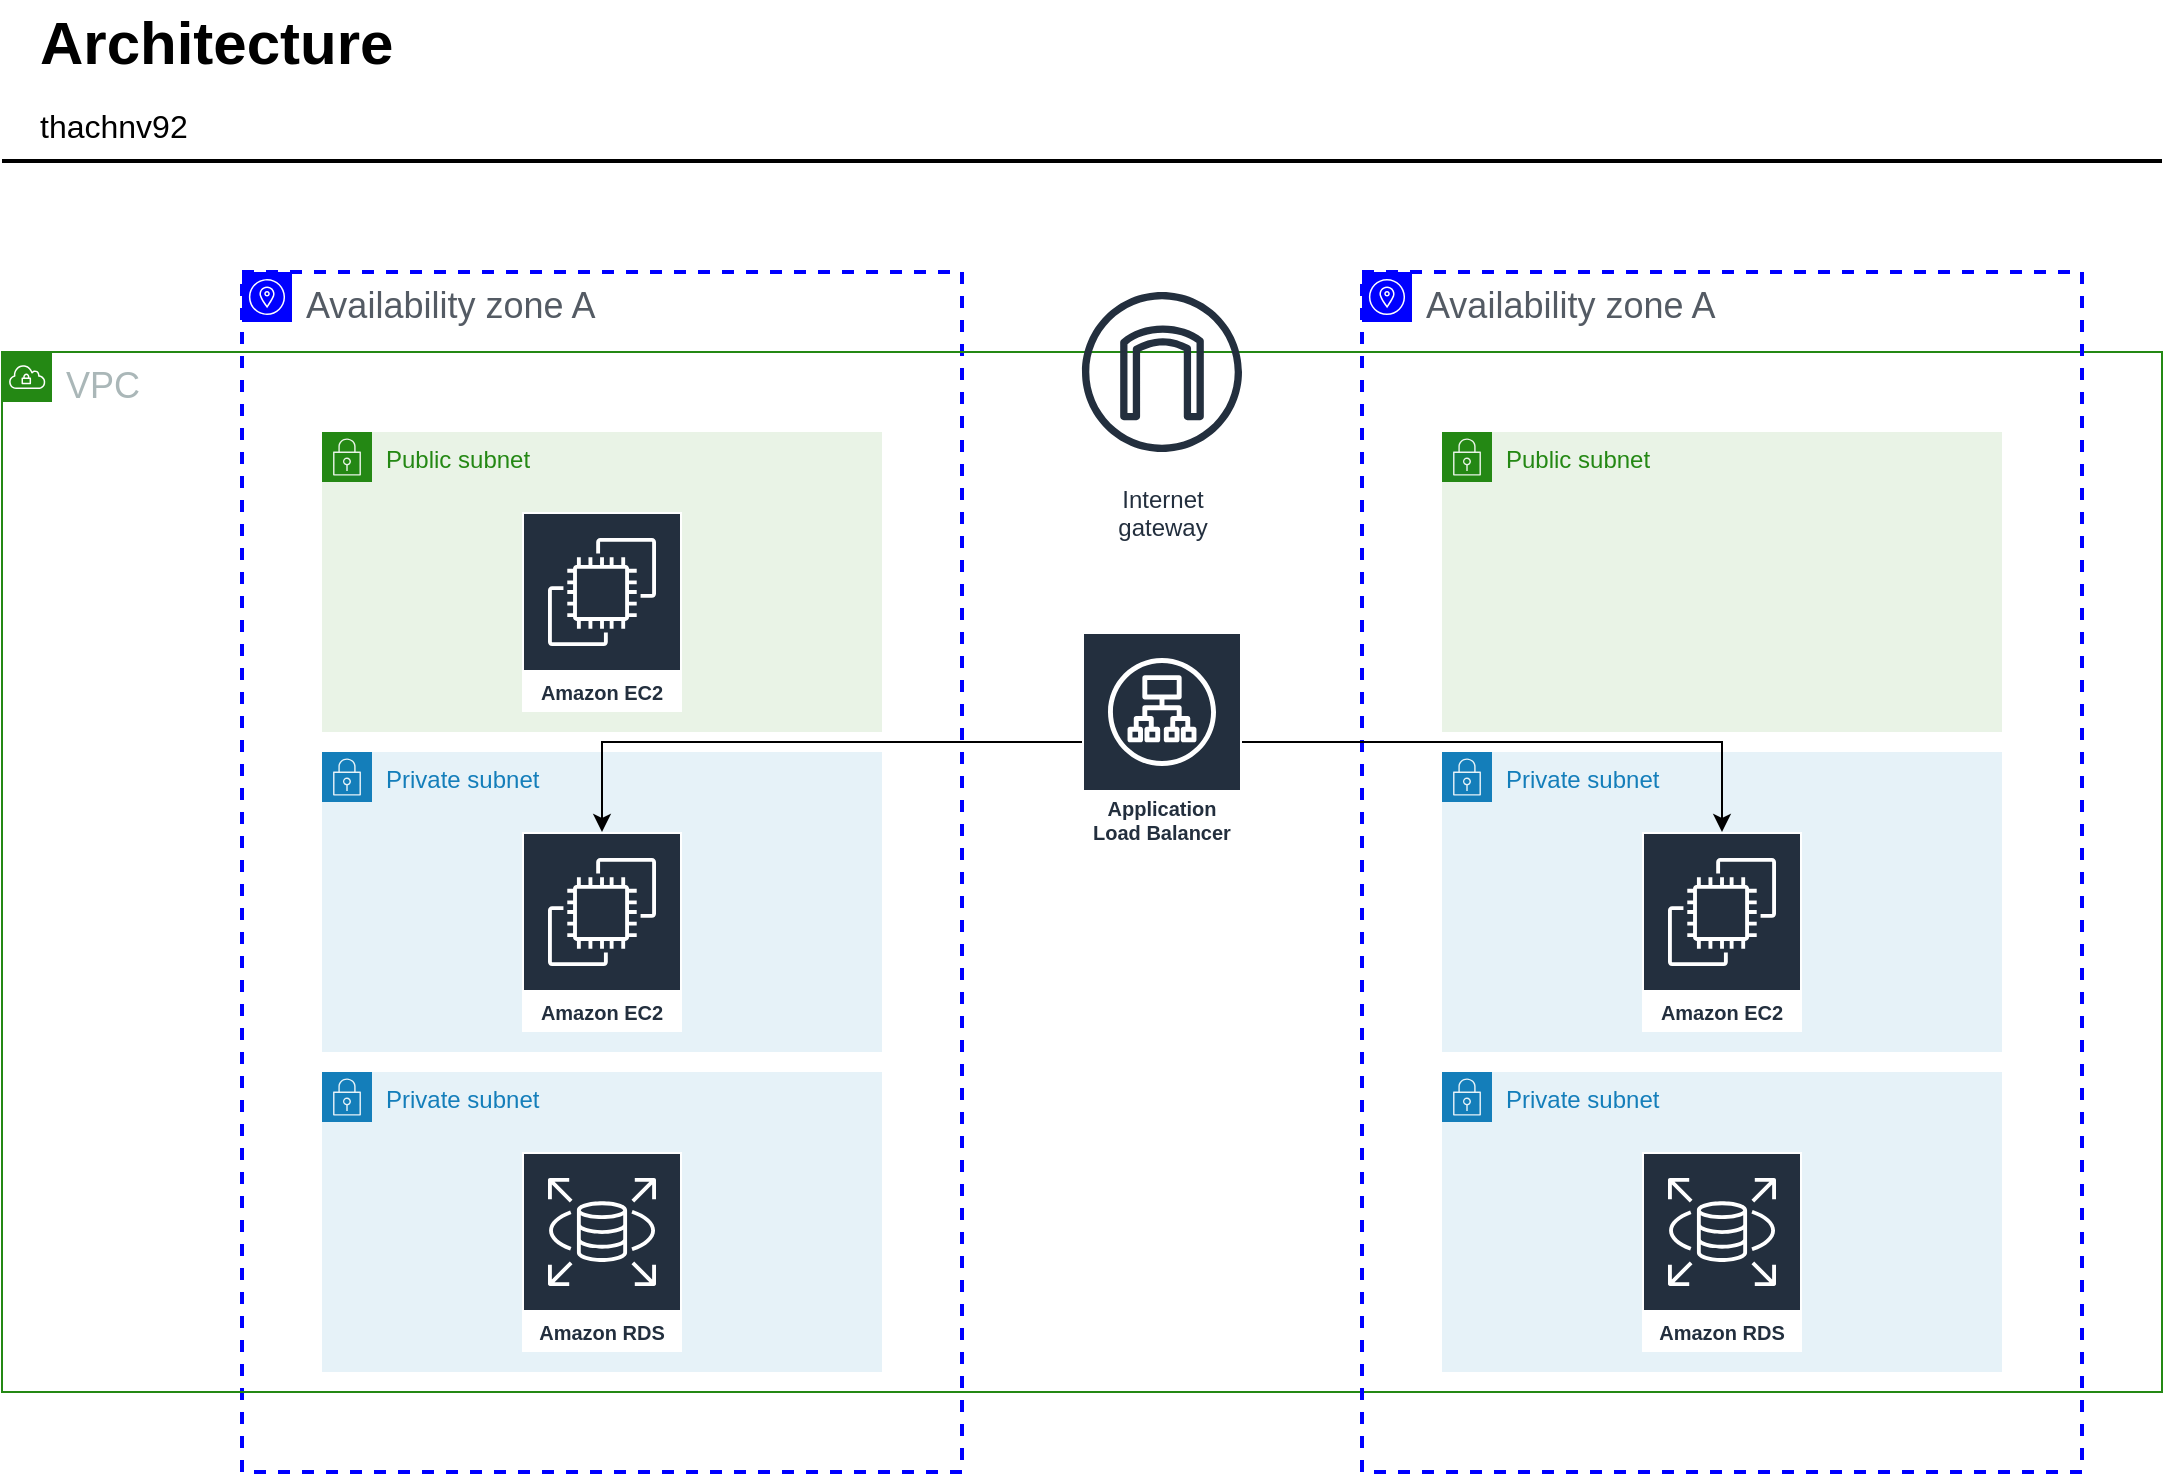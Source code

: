 <mxfile version="17.4.6" type="github">
  <diagram id="Ht1M8jgEwFfnCIfOTk4-" name="Page-1">
    <mxGraphModel dx="1135" dy="671" grid="1" gridSize="10" guides="1" tooltips="1" connect="1" arrows="1" fold="1" page="1" pageScale="1" pageWidth="1169" pageHeight="827" math="0" shadow="0">
      <root>
        <mxCell id="0" />
        <mxCell id="1" parent="0" />
        <mxCell id="-QjtrjUzRDEMRZ5MF8oH-47" value="Architecture" style="text;html=1;resizable=0;points=[];autosize=1;align=left;verticalAlign=top;spacingTop=-4;fontSize=30;fontStyle=1" parent="1" vertex="1">
          <mxGeometry x="56.5" y="64.5" width="190" height="40" as="geometry" />
        </mxCell>
        <mxCell id="-QjtrjUzRDEMRZ5MF8oH-48" value="thachnv92" style="text;html=1;resizable=0;points=[];autosize=1;align=left;verticalAlign=top;spacingTop=-4;fontSize=16;" parent="1" vertex="1">
          <mxGeometry x="56.5" y="114.5" width="90" height="20" as="geometry" />
        </mxCell>
        <mxCell id="SCVMTBWpLvtzJIhz15lM-1" value="" style="line;strokeWidth=2;html=1;fontSize=14;" parent="1" vertex="1">
          <mxGeometry x="40" y="139.5" width="1080" height="10" as="geometry" />
        </mxCell>
        <mxCell id="OtEpz_7MlrnOIfY_bL_q-7" value="&lt;font style=&quot;font-size: 18px&quot;&gt;Availability zone A&lt;/font&gt;" style="sketch=0;outlineConnect=0;gradientColor=none;html=1;whiteSpace=wrap;fontSize=12;fontStyle=0;shape=mxgraph.aws4.group;grIcon=mxgraph.aws4.group_availability_zone;strokeColor=#0000FF;fillColor=none;verticalAlign=top;align=left;spacingLeft=30;fontColor=#545B64;dashed=1;strokeWidth=2;" vertex="1" parent="1">
          <mxGeometry x="160" y="200" width="360" height="600" as="geometry" />
        </mxCell>
        <mxCell id="OtEpz_7MlrnOIfY_bL_q-10" value="&lt;font style=&quot;font-size: 18px&quot;&gt;VPC&lt;/font&gt;" style="points=[[0,0],[0.25,0],[0.5,0],[0.75,0],[1,0],[1,0.25],[1,0.5],[1,0.75],[1,1],[0.75,1],[0.5,1],[0.25,1],[0,1],[0,0.75],[0,0.5],[0,0.25]];outlineConnect=0;gradientColor=none;html=1;whiteSpace=wrap;fontSize=12;fontStyle=0;container=1;pointerEvents=0;collapsible=0;recursiveResize=0;shape=mxgraph.aws4.group;grIcon=mxgraph.aws4.group_vpc;strokeColor=#248814;fillColor=none;verticalAlign=top;align=left;spacingLeft=30;fontColor=#AAB7B8;dashed=0;" vertex="1" parent="1">
          <mxGeometry x="40" y="240" width="1080" height="520" as="geometry" />
        </mxCell>
        <mxCell id="OtEpz_7MlrnOIfY_bL_q-14" value="Public subnet" style="points=[[0,0],[0.25,0],[0.5,0],[0.75,0],[1,0],[1,0.25],[1,0.5],[1,0.75],[1,1],[0.75,1],[0.5,1],[0.25,1],[0,1],[0,0.75],[0,0.5],[0,0.25]];outlineConnect=0;gradientColor=none;html=1;whiteSpace=wrap;fontSize=12;fontStyle=0;container=1;pointerEvents=0;collapsible=0;recursiveResize=0;shape=mxgraph.aws4.group;grIcon=mxgraph.aws4.group_security_group;grStroke=0;strokeColor=#248814;fillColor=#E9F3E6;verticalAlign=top;align=left;spacingLeft=30;fontColor=#248814;dashed=0;strokeWidth=10;shadow=0;sketch=0;backgroundOutline=0;" vertex="1" parent="OtEpz_7MlrnOIfY_bL_q-10">
          <mxGeometry x="160" y="40" width="280" height="150" as="geometry" />
        </mxCell>
        <mxCell id="OtEpz_7MlrnOIfY_bL_q-15" value="Private subnet" style="points=[[0,0],[0.25,0],[0.5,0],[0.75,0],[1,0],[1,0.25],[1,0.5],[1,0.75],[1,1],[0.75,1],[0.5,1],[0.25,1],[0,1],[0,0.75],[0,0.5],[0,0.25]];outlineConnect=0;gradientColor=none;html=1;whiteSpace=wrap;fontSize=12;fontStyle=0;container=1;pointerEvents=0;collapsible=0;recursiveResize=0;shape=mxgraph.aws4.group;grIcon=mxgraph.aws4.group_security_group;grStroke=0;strokeColor=#147EBA;fillColor=#E6F2F8;verticalAlign=top;align=left;spacingLeft=30;fontColor=#147EBA;dashed=0;strokeWidth=10;shadow=0;sketch=0;backgroundOutline=0;" vertex="1" parent="OtEpz_7MlrnOIfY_bL_q-10">
          <mxGeometry x="160" y="200" width="280" height="150" as="geometry" />
        </mxCell>
        <mxCell id="OtEpz_7MlrnOIfY_bL_q-18" value="Private subnet" style="points=[[0,0],[0.25,0],[0.5,0],[0.75,0],[1,0],[1,0.25],[1,0.5],[1,0.75],[1,1],[0.75,1],[0.5,1],[0.25,1],[0,1],[0,0.75],[0,0.5],[0,0.25]];outlineConnect=0;gradientColor=none;html=1;whiteSpace=wrap;fontSize=12;fontStyle=0;container=1;pointerEvents=0;collapsible=0;recursiveResize=0;shape=mxgraph.aws4.group;grIcon=mxgraph.aws4.group_security_group;grStroke=0;strokeColor=#147EBA;fillColor=#E6F2F8;verticalAlign=top;align=left;spacingLeft=30;fontColor=#147EBA;dashed=0;strokeWidth=10;shadow=0;sketch=0;backgroundOutline=0;" vertex="1" parent="OtEpz_7MlrnOIfY_bL_q-10">
          <mxGeometry x="160" y="360" width="280" height="150" as="geometry" />
        </mxCell>
        <mxCell id="OtEpz_7MlrnOIfY_bL_q-20" value="Amazon RDS" style="sketch=0;outlineConnect=0;fontColor=#232F3E;gradientColor=none;strokeColor=#ffffff;fillColor=#232F3E;dashed=0;verticalLabelPosition=middle;verticalAlign=bottom;align=center;html=1;whiteSpace=wrap;fontSize=10;fontStyle=1;spacing=3;shape=mxgraph.aws4.productIcon;prIcon=mxgraph.aws4.rds;shadow=0;" vertex="1" parent="OtEpz_7MlrnOIfY_bL_q-18">
          <mxGeometry x="100" y="40" width="80" height="100" as="geometry" />
        </mxCell>
        <mxCell id="OtEpz_7MlrnOIfY_bL_q-22" value="Public subnet" style="points=[[0,0],[0.25,0],[0.5,0],[0.75,0],[1,0],[1,0.25],[1,0.5],[1,0.75],[1,1],[0.75,1],[0.5,1],[0.25,1],[0,1],[0,0.75],[0,0.5],[0,0.25]];outlineConnect=0;gradientColor=none;html=1;whiteSpace=wrap;fontSize=12;fontStyle=0;container=1;pointerEvents=0;collapsible=0;recursiveResize=0;shape=mxgraph.aws4.group;grIcon=mxgraph.aws4.group_security_group;grStroke=0;strokeColor=#248814;fillColor=#E9F3E6;verticalAlign=top;align=left;spacingLeft=30;fontColor=#248814;dashed=0;strokeWidth=10;shadow=0;sketch=0;backgroundOutline=0;" vertex="1" parent="OtEpz_7MlrnOIfY_bL_q-10">
          <mxGeometry x="720" y="40" width="280" height="150" as="geometry" />
        </mxCell>
        <mxCell id="OtEpz_7MlrnOIfY_bL_q-23" value="Private subnet" style="points=[[0,0],[0.25,0],[0.5,0],[0.75,0],[1,0],[1,0.25],[1,0.5],[1,0.75],[1,1],[0.75,1],[0.5,1],[0.25,1],[0,1],[0,0.75],[0,0.5],[0,0.25]];outlineConnect=0;gradientColor=none;html=1;whiteSpace=wrap;fontSize=12;fontStyle=0;container=1;pointerEvents=0;collapsible=0;recursiveResize=0;shape=mxgraph.aws4.group;grIcon=mxgraph.aws4.group_security_group;grStroke=0;strokeColor=#147EBA;fillColor=#E6F2F8;verticalAlign=top;align=left;spacingLeft=30;fontColor=#147EBA;dashed=0;strokeWidth=10;shadow=0;sketch=0;backgroundOutline=0;" vertex="1" parent="OtEpz_7MlrnOIfY_bL_q-10">
          <mxGeometry x="720" y="200" width="280" height="150" as="geometry" />
        </mxCell>
        <mxCell id="OtEpz_7MlrnOIfY_bL_q-24" value="Private subnet" style="points=[[0,0],[0.25,0],[0.5,0],[0.75,0],[1,0],[1,0.25],[1,0.5],[1,0.75],[1,1],[0.75,1],[0.5,1],[0.25,1],[0,1],[0,0.75],[0,0.5],[0,0.25]];outlineConnect=0;gradientColor=none;html=1;whiteSpace=wrap;fontSize=12;fontStyle=0;container=1;pointerEvents=0;collapsible=0;recursiveResize=0;shape=mxgraph.aws4.group;grIcon=mxgraph.aws4.group_security_group;grStroke=0;strokeColor=#147EBA;fillColor=#E6F2F8;verticalAlign=top;align=left;spacingLeft=30;fontColor=#147EBA;dashed=0;strokeWidth=10;shadow=0;sketch=0;backgroundOutline=0;" vertex="1" parent="OtEpz_7MlrnOIfY_bL_q-10">
          <mxGeometry x="720" y="360" width="280" height="150" as="geometry" />
        </mxCell>
        <mxCell id="OtEpz_7MlrnOIfY_bL_q-25" value="Amazon RDS" style="sketch=0;outlineConnect=0;fontColor=#232F3E;gradientColor=none;strokeColor=#ffffff;fillColor=#232F3E;dashed=0;verticalLabelPosition=middle;verticalAlign=bottom;align=center;html=1;whiteSpace=wrap;fontSize=10;fontStyle=1;spacing=3;shape=mxgraph.aws4.productIcon;prIcon=mxgraph.aws4.rds;shadow=0;" vertex="1" parent="OtEpz_7MlrnOIfY_bL_q-24">
          <mxGeometry x="100" y="40" width="80" height="100" as="geometry" />
        </mxCell>
        <mxCell id="OtEpz_7MlrnOIfY_bL_q-27" value="Application Load Balancer" style="sketch=0;outlineConnect=0;fontColor=#232F3E;gradientColor=none;strokeColor=#ffffff;fillColor=#232F3E;dashed=0;verticalLabelPosition=middle;verticalAlign=bottom;align=center;html=1;whiteSpace=wrap;fontSize=10;fontStyle=1;spacing=3;shape=mxgraph.aws4.productIcon;prIcon=mxgraph.aws4.application_load_balancer;shadow=0;" vertex="1" parent="OtEpz_7MlrnOIfY_bL_q-10">
          <mxGeometry x="540" y="140" width="80" height="110" as="geometry" />
        </mxCell>
        <mxCell id="OtEpz_7MlrnOIfY_bL_q-19" value="Amazon EC2" style="sketch=0;outlineConnect=0;fontColor=#232F3E;gradientColor=none;strokeColor=#ffffff;fillColor=#232F3E;dashed=0;verticalLabelPosition=middle;verticalAlign=bottom;align=center;html=1;whiteSpace=wrap;fontSize=10;fontStyle=1;spacing=3;shape=mxgraph.aws4.productIcon;prIcon=mxgraph.aws4.ec2;shadow=0;" vertex="1" parent="1">
          <mxGeometry x="300" y="480" width="80" height="100" as="geometry" />
        </mxCell>
        <mxCell id="OtEpz_7MlrnOIfY_bL_q-21" value="Internet&#xa;gateway" style="sketch=0;outlineConnect=0;fontColor=#232F3E;gradientColor=none;strokeColor=#232F3E;fillColor=none;dashed=0;verticalLabelPosition=bottom;verticalAlign=top;align=center;html=1;fontSize=12;fontStyle=0;aspect=fixed;shape=mxgraph.aws4.resourceIcon;resIcon=mxgraph.aws4.internet_gateway;shadow=0;" vertex="1" parent="1">
          <mxGeometry x="570" y="200" width="100" height="100" as="geometry" />
        </mxCell>
        <mxCell id="OtEpz_7MlrnOIfY_bL_q-26" value="&lt;font style=&quot;font-size: 18px&quot;&gt;Availability zone A&lt;/font&gt;" style="sketch=0;outlineConnect=0;gradientColor=none;html=1;whiteSpace=wrap;fontSize=12;fontStyle=0;shape=mxgraph.aws4.group;grIcon=mxgraph.aws4.group_availability_zone;strokeColor=#0000FF;fillColor=none;verticalAlign=top;align=left;spacingLeft=30;fontColor=#545B64;dashed=1;strokeWidth=2;" vertex="1" parent="1">
          <mxGeometry x="720" y="200" width="360" height="600" as="geometry" />
        </mxCell>
        <mxCell id="OtEpz_7MlrnOIfY_bL_q-28" value="Amazon EC2" style="sketch=0;outlineConnect=0;fontColor=#232F3E;gradientColor=none;strokeColor=#ffffff;fillColor=#232F3E;dashed=0;verticalLabelPosition=middle;verticalAlign=bottom;align=center;html=1;whiteSpace=wrap;fontSize=10;fontStyle=1;spacing=3;shape=mxgraph.aws4.productIcon;prIcon=mxgraph.aws4.ec2;shadow=0;" vertex="1" parent="1">
          <mxGeometry x="860" y="480" width="80" height="100" as="geometry" />
        </mxCell>
        <mxCell id="OtEpz_7MlrnOIfY_bL_q-29" value="Amazon EC2" style="sketch=0;outlineConnect=0;fontColor=#232F3E;gradientColor=none;strokeColor=#ffffff;fillColor=#232F3E;dashed=0;verticalLabelPosition=middle;verticalAlign=bottom;align=center;html=1;whiteSpace=wrap;fontSize=10;fontStyle=1;spacing=3;shape=mxgraph.aws4.productIcon;prIcon=mxgraph.aws4.ec2;shadow=0;" vertex="1" parent="1">
          <mxGeometry x="300" y="320" width="80" height="100" as="geometry" />
        </mxCell>
        <mxCell id="OtEpz_7MlrnOIfY_bL_q-31" value="" style="edgeStyle=elbowEdgeStyle;elbow=vertical;endArrow=classic;html=1;rounded=0;fontSize=18;" edge="1" parent="1" source="OtEpz_7MlrnOIfY_bL_q-27" target="OtEpz_7MlrnOIfY_bL_q-19">
          <mxGeometry width="50" height="50" relative="1" as="geometry">
            <mxPoint x="560" y="520" as="sourcePoint" />
            <mxPoint x="610" y="470" as="targetPoint" />
            <Array as="points">
              <mxPoint x="550" y="435" />
              <mxPoint x="490" y="410" />
            </Array>
          </mxGeometry>
        </mxCell>
        <mxCell id="OtEpz_7MlrnOIfY_bL_q-35" value="" style="edgeStyle=elbowEdgeStyle;elbow=vertical;endArrow=classic;html=1;rounded=0;fontSize=18;" edge="1" parent="1" source="OtEpz_7MlrnOIfY_bL_q-27" target="OtEpz_7MlrnOIfY_bL_q-28">
          <mxGeometry width="50" height="50" relative="1" as="geometry">
            <mxPoint x="670" y="439" as="sourcePoint" />
            <mxPoint x="720" y="389" as="targetPoint" />
            <Array as="points">
              <mxPoint x="900" y="435" />
            </Array>
          </mxGeometry>
        </mxCell>
      </root>
    </mxGraphModel>
  </diagram>
</mxfile>
